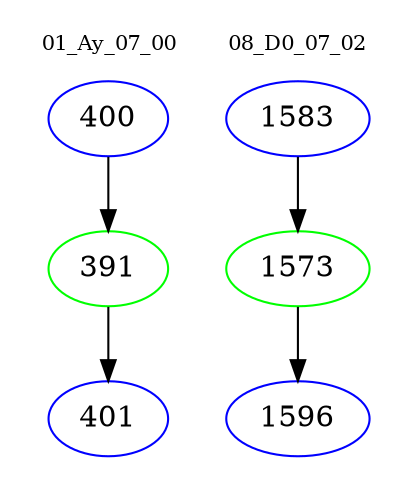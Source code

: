 digraph{
subgraph cluster_0 {
color = white
label = "01_Ay_07_00";
fontsize=10;
T0_400 [label="400", color="blue"]
T0_400 -> T0_391 [color="black"]
T0_391 [label="391", color="green"]
T0_391 -> T0_401 [color="black"]
T0_401 [label="401", color="blue"]
}
subgraph cluster_1 {
color = white
label = "08_D0_07_02";
fontsize=10;
T1_1583 [label="1583", color="blue"]
T1_1583 -> T1_1573 [color="black"]
T1_1573 [label="1573", color="green"]
T1_1573 -> T1_1596 [color="black"]
T1_1596 [label="1596", color="blue"]
}
}

